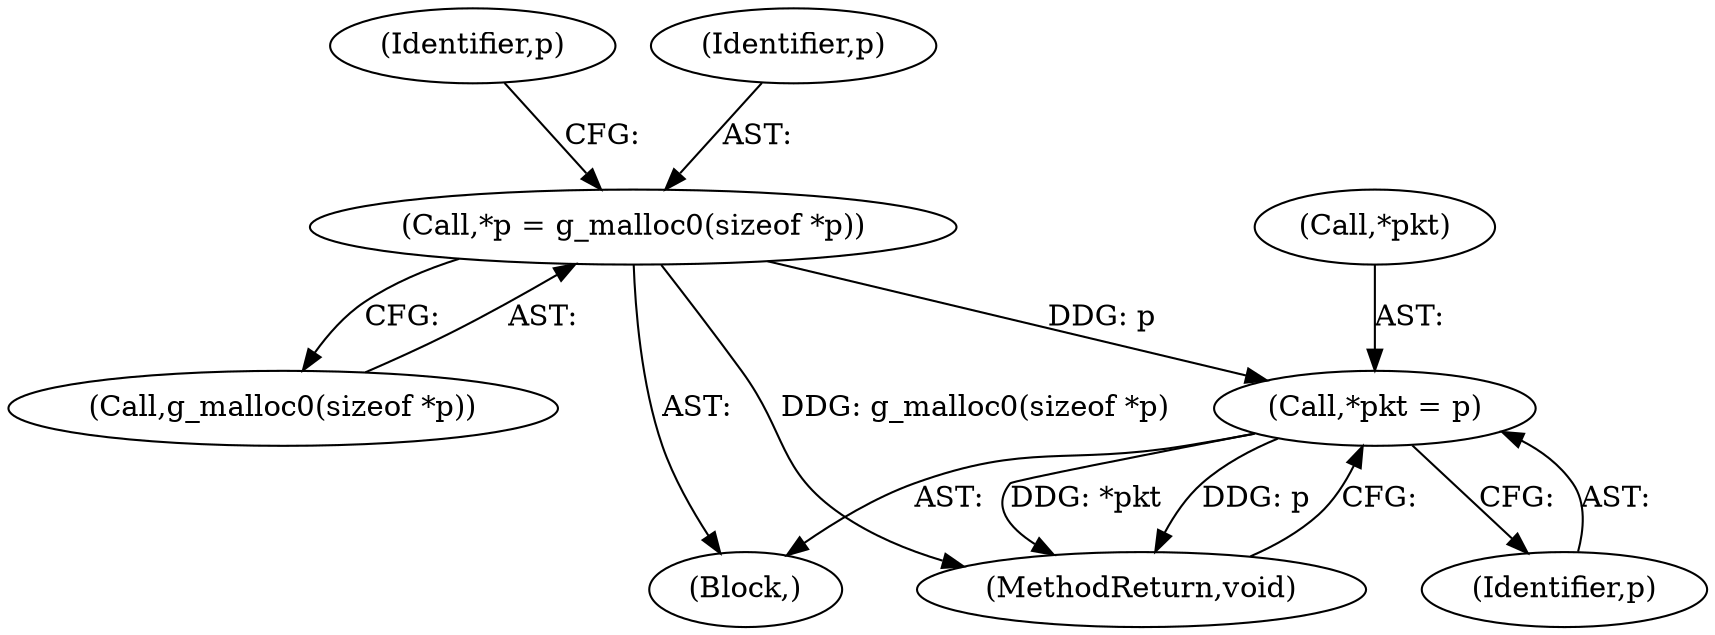 digraph "0_qemu_47882fa4975bf0b58dd74474329fdd7154e8f04c@API" {
"1000107" [label="(Call,*p = g_malloc0(sizeof *p))"];
"1000217" [label="(Call,*pkt = p)"];
"1000115" [label="(Identifier,p)"];
"1000108" [label="(Identifier,p)"];
"1000220" [label="(Identifier,p)"];
"1000105" [label="(Block,)"];
"1000218" [label="(Call,*pkt)"];
"1000217" [label="(Call,*pkt = p)"];
"1000109" [label="(Call,g_malloc0(sizeof *p))"];
"1000107" [label="(Call,*p = g_malloc0(sizeof *p))"];
"1000221" [label="(MethodReturn,void)"];
"1000107" -> "1000105"  [label="AST: "];
"1000107" -> "1000109"  [label="CFG: "];
"1000108" -> "1000107"  [label="AST: "];
"1000109" -> "1000107"  [label="AST: "];
"1000115" -> "1000107"  [label="CFG: "];
"1000107" -> "1000221"  [label="DDG: g_malloc0(sizeof *p)"];
"1000107" -> "1000217"  [label="DDG: p"];
"1000217" -> "1000105"  [label="AST: "];
"1000217" -> "1000220"  [label="CFG: "];
"1000218" -> "1000217"  [label="AST: "];
"1000220" -> "1000217"  [label="AST: "];
"1000221" -> "1000217"  [label="CFG: "];
"1000217" -> "1000221"  [label="DDG: *pkt"];
"1000217" -> "1000221"  [label="DDG: p"];
}
